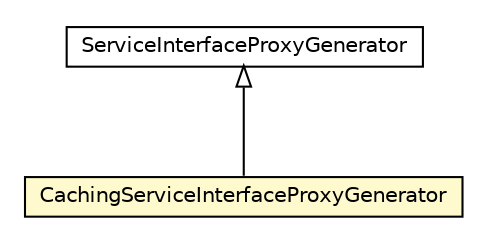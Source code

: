 #!/usr/local/bin/dot
#
# Class diagram 
# Generated by UMLGraph version 5.4 (http://www.umlgraph.org/)
#

digraph G {
	edge [fontname="Helvetica",fontsize=10,labelfontname="Helvetica",labelfontsize=10];
	node [fontname="Helvetica",fontsize=10,shape=plaintext];
	nodesep=0.25;
	ranksep=0.5;
	// hu.sch.kfc.rebind.CachingServiceInterfaceProxyGenerator
	c3360 [label=<<table title="hu.sch.kfc.rebind.CachingServiceInterfaceProxyGenerator" border="0" cellborder="1" cellspacing="0" cellpadding="2" port="p" bgcolor="lemonChiffon" href="./CachingServiceInterfaceProxyGenerator.html">
		<tr><td><table border="0" cellspacing="0" cellpadding="1">
<tr><td align="center" balign="center"> CachingServiceInterfaceProxyGenerator </td></tr>
		</table></td></tr>
		</table>>, URL="./CachingServiceInterfaceProxyGenerator.html", fontname="Helvetica", fontcolor="black", fontsize=10.0];
	//hu.sch.kfc.rebind.CachingServiceInterfaceProxyGenerator extends com.google.gwt.user.rebind.rpc.ServiceInterfaceProxyGenerator
	c3445:p -> c3360:p [dir=back,arrowtail=empty];
	// com.google.gwt.user.rebind.rpc.ServiceInterfaceProxyGenerator
	c3445 [label=<<table title="com.google.gwt.user.rebind.rpc.ServiceInterfaceProxyGenerator" border="0" cellborder="1" cellspacing="0" cellpadding="2" port="p">
		<tr><td><table border="0" cellspacing="0" cellpadding="1">
<tr><td align="center" balign="center"> ServiceInterfaceProxyGenerator </td></tr>
		</table></td></tr>
		</table>>, URL="null", fontname="Helvetica", fontcolor="black", fontsize=10.0];
}

